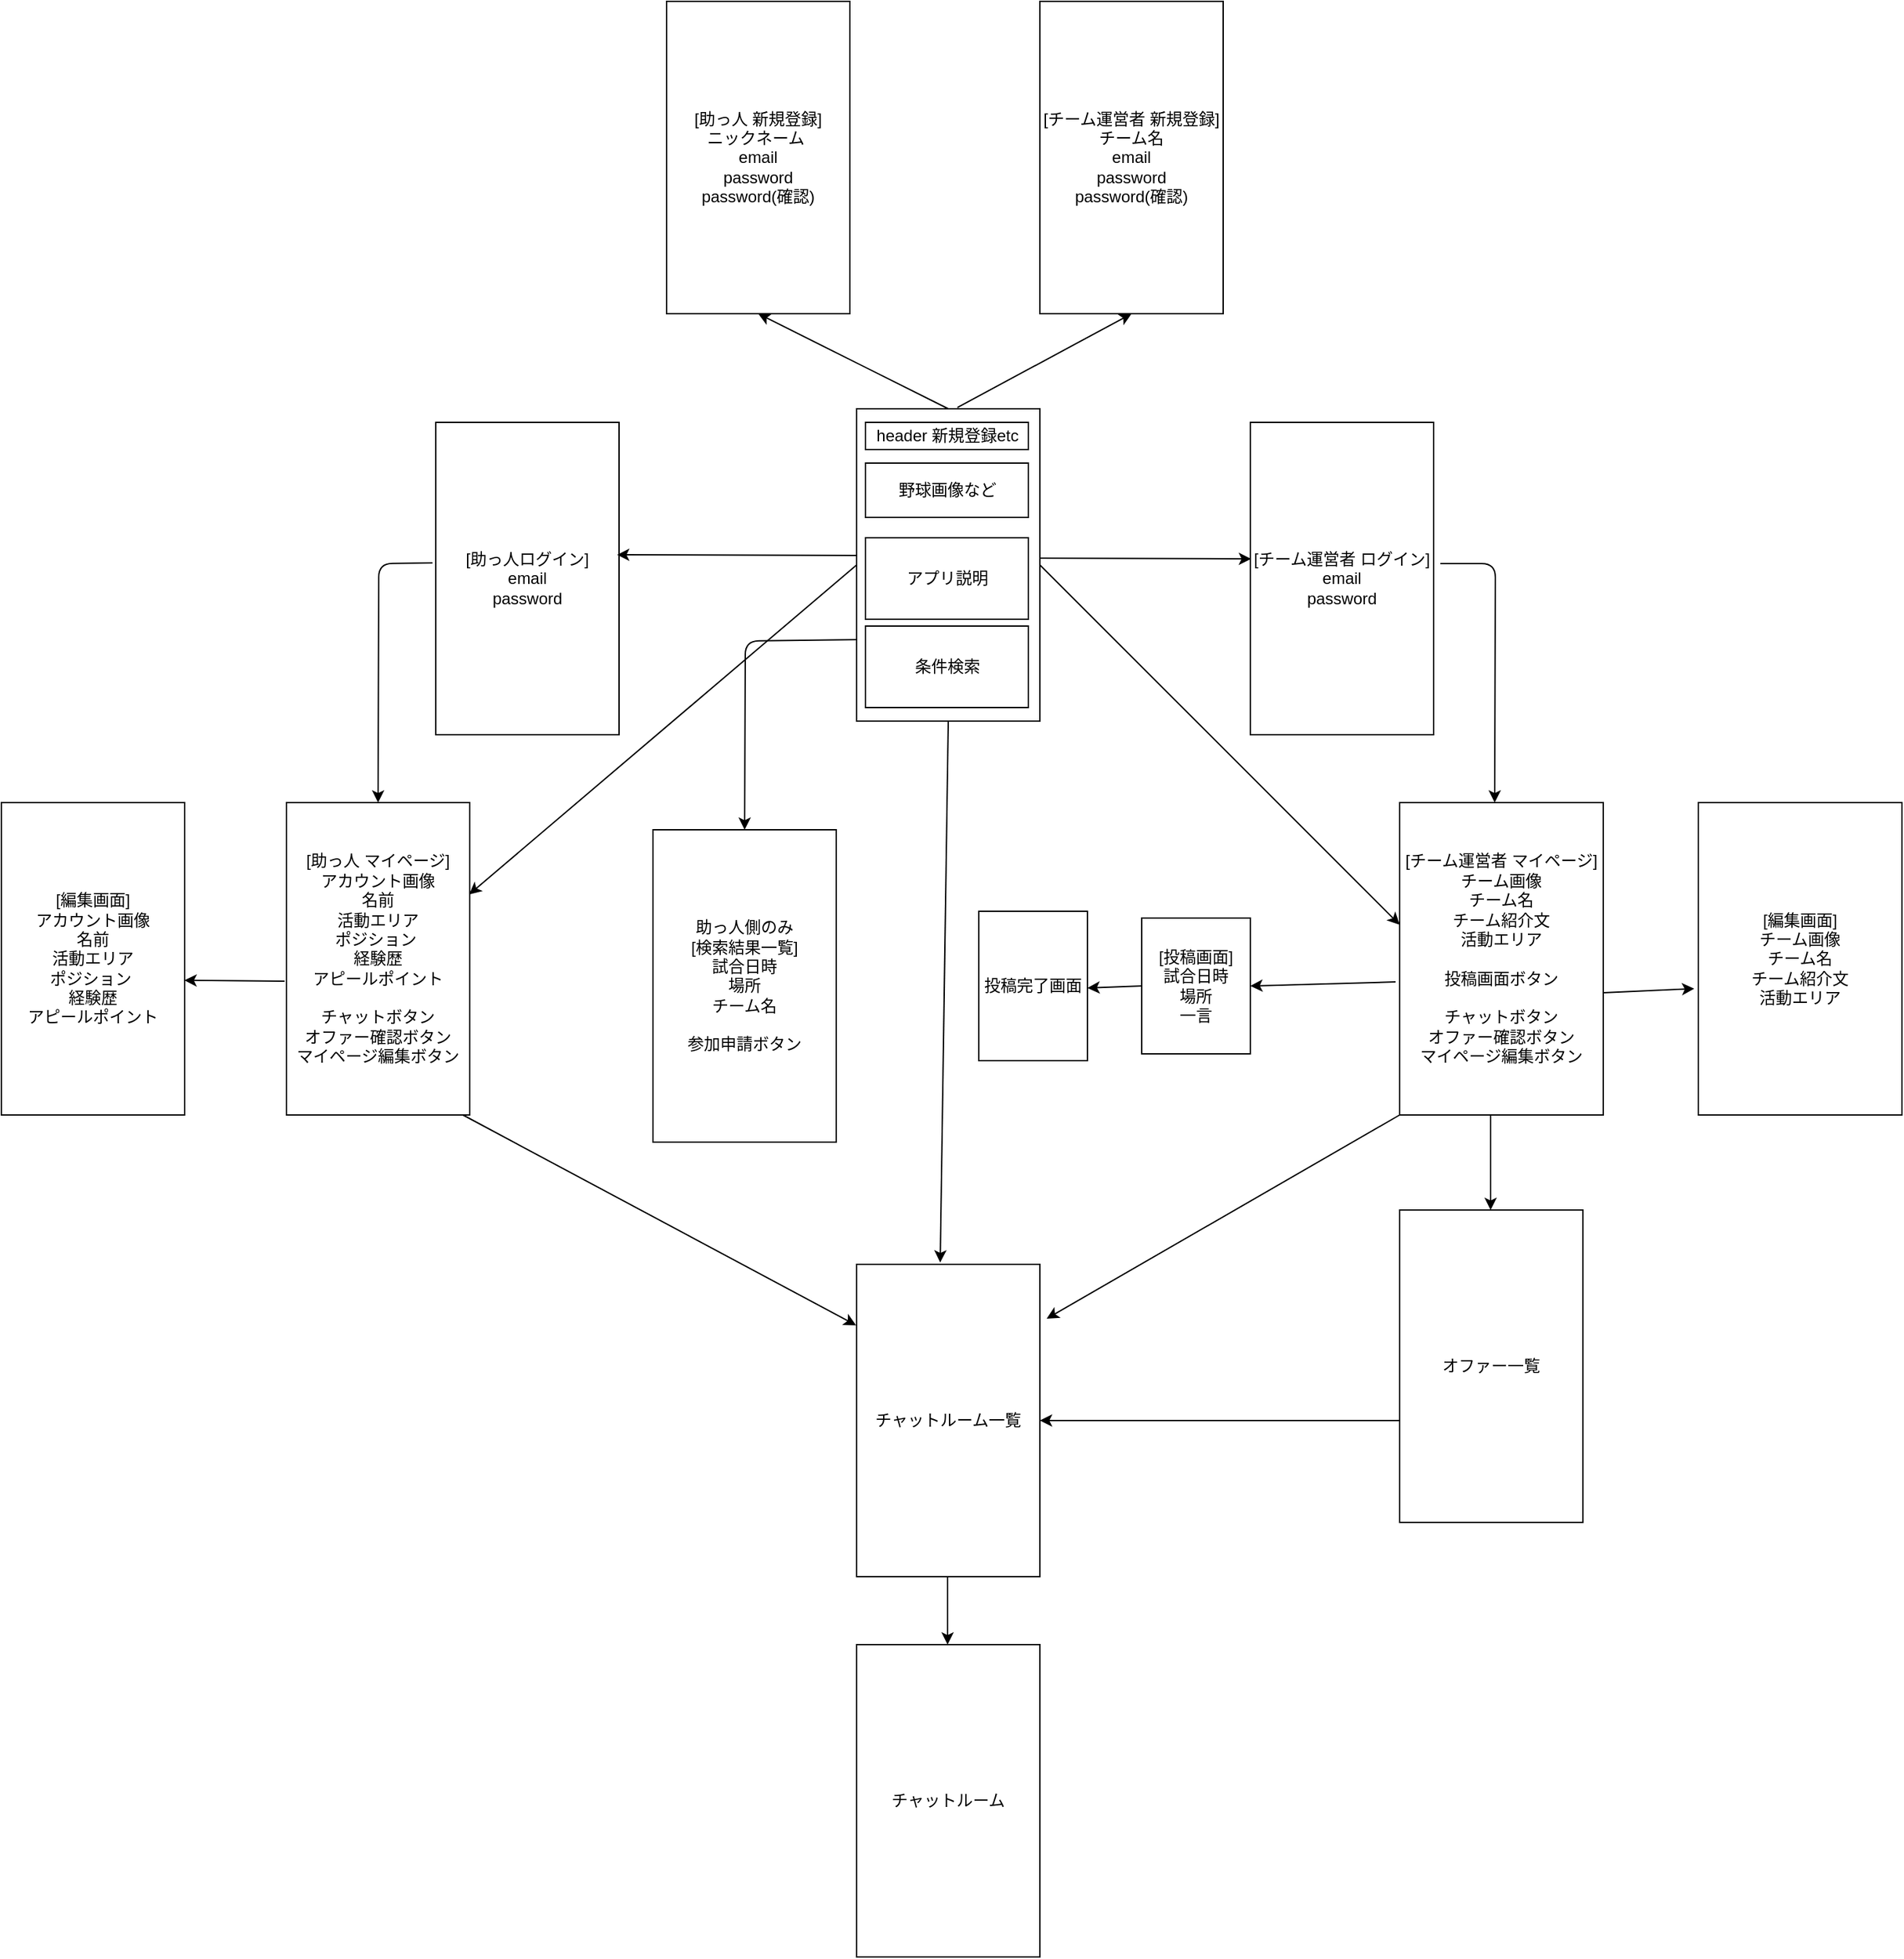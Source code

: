 <mxfile>
    <diagram id="UCk-Ia4SWXFIZYeY76kG" name="ページ1">
        <mxGraphModel dx="2544" dy="1748" grid="1" gridSize="10" guides="1" tooltips="1" connect="1" arrows="1" fold="1" page="1" pageScale="1" pageWidth="1169" pageHeight="827" math="0" shadow="0">
            <root>
                <mxCell id="0"/>
                <mxCell id="1" parent="0"/>
                <mxCell id="3" value="[チーム運営者 ログイン]&lt;br&gt;email&lt;br&gt;password" style="rounded=0;whiteSpace=wrap;html=1;" parent="1" vertex="1">
                    <mxGeometry x="830" y="60" width="135" height="230" as="geometry"/>
                </mxCell>
                <mxCell id="4" value="[助っ人ログイン]&lt;br&gt;email&lt;br&gt;password" style="rounded=0;whiteSpace=wrap;html=1;" parent="1" vertex="1">
                    <mxGeometry x="230" y="60" width="135" height="230" as="geometry"/>
                </mxCell>
                <mxCell id="5" value="助っ人側のみ&lt;br&gt;[検索結果一覧]&lt;br&gt;試合日時&lt;br&gt;場所&lt;br&gt;チーム名&lt;br&gt;&lt;br&gt;参加申請ボタン" style="rounded=0;whiteSpace=wrap;html=1;" parent="1" vertex="1">
                    <mxGeometry x="390" y="360" width="135" height="230" as="geometry"/>
                </mxCell>
                <mxCell id="6" value="[投稿画面]&lt;br&gt;試合日時&lt;br&gt;場所&lt;br&gt;一言" style="rounded=0;whiteSpace=wrap;html=1;" parent="1" vertex="1">
                    <mxGeometry x="750" y="425" width="80" height="100" as="geometry"/>
                </mxCell>
                <mxCell id="7" value="[助っ人 マイページ]&lt;br&gt;アカウント画像&lt;br&gt;名前&lt;br&gt;活動エリア&lt;br&gt;ポジション&amp;nbsp;&lt;br&gt;経験歴&lt;br&gt;アピールポイント&lt;br&gt;&lt;br&gt;チャットボタン&lt;br&gt;オファー確認ボタン&lt;br&gt;マイページ編集ボタン" style="rounded=0;whiteSpace=wrap;html=1;" parent="1" vertex="1">
                    <mxGeometry x="120" y="340" width="135" height="230" as="geometry"/>
                </mxCell>
                <mxCell id="8" value="[チーム運営者 マイページ]&lt;br&gt;チーム画像&lt;br&gt;チーム名&lt;br&gt;チーム紹介文&lt;br&gt;活動エリア&lt;br&gt;&lt;br&gt;投稿画面ボタン&lt;br&gt;&lt;br&gt;チャットボタン&lt;br&gt;オファー確認ボタン&lt;br&gt;マイページ編集ボタン" style="rounded=0;whiteSpace=wrap;html=1;" parent="1" vertex="1">
                    <mxGeometry x="940" y="340" width="150" height="230" as="geometry"/>
                </mxCell>
                <mxCell id="10" value="チャットルーム一覧" style="rounded=0;whiteSpace=wrap;html=1;" parent="1" vertex="1">
                    <mxGeometry x="540" y="680" width="135" height="230" as="geometry"/>
                </mxCell>
                <mxCell id="11" value="オファー一覧" style="rounded=0;whiteSpace=wrap;html=1;" parent="1" vertex="1">
                    <mxGeometry x="940" y="640" width="135" height="230" as="geometry"/>
                </mxCell>
                <mxCell id="15" value="" style="endArrow=classic;html=1;entryX=0.989;entryY=0.424;entryDx=0;entryDy=0;entryPerimeter=0;" parent="1" target="4" edge="1">
                    <mxGeometry width="50" height="50" relative="1" as="geometry">
                        <mxPoint x="540" y="158" as="sourcePoint"/>
                        <mxPoint x="410" y="120" as="targetPoint"/>
                    </mxGeometry>
                </mxCell>
                <mxCell id="16" value="" style="endArrow=classic;html=1;entryX=0.004;entryY=0.437;entryDx=0;entryDy=0;entryPerimeter=0;" parent="1" target="3" edge="1">
                    <mxGeometry width="50" height="50" relative="1" as="geometry">
                        <mxPoint x="675" y="160" as="sourcePoint"/>
                        <mxPoint x="725" y="110" as="targetPoint"/>
                    </mxGeometry>
                </mxCell>
                <mxCell id="17" value="" style="endArrow=classic;html=1;entryX=0.5;entryY=0;entryDx=0;entryDy=0;exitX=-0.018;exitY=0.45;exitDx=0;exitDy=0;exitPerimeter=0;" parent="1" source="4" target="7" edge="1">
                    <mxGeometry width="50" height="50" relative="1" as="geometry">
                        <mxPoint x="150" y="240" as="sourcePoint"/>
                        <mxPoint x="200" y="190" as="targetPoint"/>
                        <Array as="points">
                            <mxPoint x="188" y="164"/>
                        </Array>
                    </mxGeometry>
                </mxCell>
                <mxCell id="19" value="" style="endArrow=classic;html=1;exitX=1.037;exitY=0.452;exitDx=0;exitDy=0;exitPerimeter=0;" parent="1" source="3" edge="1">
                    <mxGeometry width="50" height="50" relative="1" as="geometry">
                        <mxPoint x="1050.07" y="163.5" as="sourcePoint"/>
                        <mxPoint x="1010" y="340" as="targetPoint"/>
                        <Array as="points">
                            <mxPoint x="1010.5" y="164"/>
                        </Array>
                    </mxGeometry>
                </mxCell>
                <mxCell id="20" value="" style="endArrow=classic;html=1;entryX=0.5;entryY=0;entryDx=0;entryDy=0;exitX=-0.018;exitY=0.45;exitDx=0;exitDy=0;exitPerimeter=0;" parent="1" target="5" edge="1">
                    <mxGeometry width="50" height="50" relative="1" as="geometry">
                        <mxPoint x="540" y="220" as="sourcePoint"/>
                        <mxPoint x="499.93" y="396.5" as="targetPoint"/>
                        <Array as="points">
                            <mxPoint x="458" y="221"/>
                        </Array>
                    </mxGeometry>
                </mxCell>
                <mxCell id="24" value="" style="endArrow=classic;html=1;exitX=-0.02;exitY=0.574;exitDx=0;exitDy=0;exitPerimeter=0;entryX=1;entryY=0.5;entryDx=0;entryDy=0;" parent="1" target="6" edge="1" source="8">
                    <mxGeometry width="50" height="50" relative="1" as="geometry">
                        <mxPoint x="830" y="480" as="sourcePoint"/>
                        <mxPoint x="880" y="540" as="targetPoint"/>
                    </mxGeometry>
                </mxCell>
                <mxCell id="27" value="" style="endArrow=classic;html=1;entryX=0.5;entryY=0;entryDx=0;entryDy=0;exitX=0.5;exitY=1;exitDx=0;exitDy=0;" parent="1" edge="1">
                    <mxGeometry width="50" height="50" relative="1" as="geometry">
                        <mxPoint x="1007" y="570" as="sourcePoint"/>
                        <mxPoint x="1007" y="640" as="targetPoint"/>
                    </mxGeometry>
                </mxCell>
                <mxCell id="28" value="" style="endArrow=classic;html=1;entryX=-0.003;entryY=0.195;entryDx=0;entryDy=0;entryPerimeter=0;" parent="1" target="10" edge="1">
                    <mxGeometry width="50" height="50" relative="1" as="geometry">
                        <mxPoint x="250" y="570" as="sourcePoint"/>
                        <mxPoint x="320" y="670" as="targetPoint"/>
                    </mxGeometry>
                </mxCell>
                <mxCell id="29" value="" style="endArrow=classic;html=1;exitX=0;exitY=1;exitDx=0;exitDy=0;" parent="1" source="8" edge="1">
                    <mxGeometry width="50" height="50" relative="1" as="geometry">
                        <mxPoint x="850" y="620" as="sourcePoint"/>
                        <mxPoint x="680" y="720" as="targetPoint"/>
                    </mxGeometry>
                </mxCell>
                <mxCell id="31" value="" style="endArrow=classic;html=1;entryX=1;entryY=0.5;entryDx=0;entryDy=0;" parent="1" target="10" edge="1">
                    <mxGeometry width="50" height="50" relative="1" as="geometry">
                        <mxPoint x="940" y="795" as="sourcePoint"/>
                        <mxPoint x="710" y="820" as="targetPoint"/>
                    </mxGeometry>
                </mxCell>
                <mxCell id="32" value="" style="endArrow=classic;html=1;entryX=0.456;entryY=-0.006;entryDx=0;entryDy=0;entryPerimeter=0;exitX=0.5;exitY=1;exitDx=0;exitDy=0;" parent="1" source="2" target="10" edge="1">
                    <mxGeometry width="50" height="50" relative="1" as="geometry">
                        <mxPoint x="600" y="450" as="sourcePoint"/>
                        <mxPoint x="650" y="400" as="targetPoint"/>
                    </mxGeometry>
                </mxCell>
                <mxCell id="33" value="" style="endArrow=classic;html=1;entryX=0.997;entryY=0.294;entryDx=0;entryDy=0;entryPerimeter=0;exitX=0;exitY=0.5;exitDx=0;exitDy=0;" parent="1" source="2" target="7" edge="1">
                    <mxGeometry width="50" height="50" relative="1" as="geometry">
                        <mxPoint x="415.94" y="60" as="sourcePoint"/>
                        <mxPoint x="410.0" y="448.62" as="targetPoint"/>
                    </mxGeometry>
                </mxCell>
                <mxCell id="34" value="" style="endArrow=classic;html=1;entryX=0;entryY=0.391;entryDx=0;entryDy=0;entryPerimeter=0;exitX=1;exitY=0.5;exitDx=0;exitDy=0;" parent="1" source="2" target="8" edge="1">
                    <mxGeometry width="50" height="50" relative="1" as="geometry">
                        <mxPoint x="810.4" y="210" as="sourcePoint"/>
                        <mxPoint x="524.995" y="442.62" as="targetPoint"/>
                    </mxGeometry>
                </mxCell>
                <mxCell id="36" value="チャットルーム" style="rounded=0;whiteSpace=wrap;html=1;" parent="1" vertex="1">
                    <mxGeometry x="540" y="960" width="135" height="230" as="geometry"/>
                </mxCell>
                <mxCell id="37" value="" style="endArrow=classic;html=1;" parent="1" edge="1">
                    <mxGeometry width="50" height="50" relative="1" as="geometry">
                        <mxPoint x="607" y="910" as="sourcePoint"/>
                        <mxPoint x="607" y="960" as="targetPoint"/>
                    </mxGeometry>
                </mxCell>
                <mxCell id="38" value="[助っ人 新規登録]&lt;br&gt;ニックネーム&amp;nbsp;&lt;br&gt;email&lt;br&gt;password&lt;br&gt;password(確認)" style="rounded=0;whiteSpace=wrap;html=1;" parent="1" vertex="1">
                    <mxGeometry x="400" y="-250" width="135" height="230" as="geometry"/>
                </mxCell>
                <mxCell id="39" value="" style="endArrow=classic;html=1;" parent="1" source="2" edge="1">
                    <mxGeometry width="50" height="50" relative="1" as="geometry">
                        <mxPoint x="600" y="140" as="sourcePoint"/>
                        <mxPoint x="650" y="90" as="targetPoint"/>
                    </mxGeometry>
                </mxCell>
                <mxCell id="2" value="" style="rounded=0;whiteSpace=wrap;html=1;" parent="1" vertex="1">
                    <mxGeometry x="540" y="50" width="135" height="230" as="geometry"/>
                </mxCell>
                <mxCell id="41" value="" style="endArrow=classic;html=1;entryX=0.5;entryY=1;entryDx=0;entryDy=0;exitX=0.5;exitY=0;exitDx=0;exitDy=0;" parent="1" source="2" target="38" edge="1">
                    <mxGeometry width="50" height="50" relative="1" as="geometry">
                        <mxPoint x="608" y="40" as="sourcePoint"/>
                        <mxPoint x="655.54" y="20.51" as="targetPoint"/>
                    </mxGeometry>
                </mxCell>
                <mxCell id="43" value="header 新規登録etc" style="rounded=0;whiteSpace=wrap;html=1;" parent="1" vertex="1">
                    <mxGeometry x="546.5" y="60" width="120" height="20" as="geometry"/>
                </mxCell>
                <mxCell id="44" value="野球画像など" style="rounded=0;whiteSpace=wrap;html=1;" parent="1" vertex="1">
                    <mxGeometry x="546.5" y="90" width="120" height="40" as="geometry"/>
                </mxCell>
                <mxCell id="45" value="アプリ説明" style="rounded=0;whiteSpace=wrap;html=1;" parent="1" vertex="1">
                    <mxGeometry x="546.5" y="145" width="120" height="60" as="geometry"/>
                </mxCell>
                <mxCell id="46" value="条件検索" style="rounded=0;whiteSpace=wrap;html=1;" parent="1" vertex="1">
                    <mxGeometry x="546.5" y="210" width="120" height="60" as="geometry"/>
                </mxCell>
                <mxCell id="49" value="[チーム運営者 新規登録]&lt;br&gt;チーム名&lt;br&gt;email&lt;br&gt;password&lt;br&gt;password(確認)" style="rounded=0;whiteSpace=wrap;html=1;" vertex="1" parent="1">
                    <mxGeometry x="675" y="-250" width="135" height="230" as="geometry"/>
                </mxCell>
                <mxCell id="50" value="" style="endArrow=classic;html=1;entryX=0.5;entryY=1;entryDx=0;entryDy=0;exitX=0.55;exitY=-0.004;exitDx=0;exitDy=0;exitPerimeter=0;" edge="1" parent="1" source="2" target="49">
                    <mxGeometry width="50" height="50" relative="1" as="geometry">
                        <mxPoint x="695" y="20" as="sourcePoint"/>
                        <mxPoint x="555" y="-50" as="targetPoint"/>
                    </mxGeometry>
                </mxCell>
                <mxCell id="51" value="[編集画面]&lt;br&gt;アカウント画像&lt;br&gt;名前&lt;br&gt;活動エリア&lt;br&gt;ポジション&amp;nbsp;&lt;br&gt;経験歴&lt;br&gt;アピールポイント" style="rounded=0;whiteSpace=wrap;html=1;" vertex="1" parent="1">
                    <mxGeometry x="-90" y="340" width="135" height="230" as="geometry"/>
                </mxCell>
                <mxCell id="52" value="" style="endArrow=classic;html=1;entryX=0.999;entryY=0.569;entryDx=0;entryDy=0;entryPerimeter=0;exitX=-0.01;exitY=0.572;exitDx=0;exitDy=0;exitPerimeter=0;" edge="1" parent="1" source="7" target="51">
                    <mxGeometry width="50" height="50" relative="1" as="geometry">
                        <mxPoint x="80" y="480" as="sourcePoint"/>
                        <mxPoint x="130" y="430" as="targetPoint"/>
                    </mxGeometry>
                </mxCell>
                <mxCell id="54" value="[編集画面]&lt;br&gt;チーム画像&lt;br&gt;チーム名&lt;br&gt;チーム紹介文&lt;br&gt;活動エリア" style="rounded=0;whiteSpace=wrap;html=1;" vertex="1" parent="1">
                    <mxGeometry x="1160" y="340" width="150" height="230" as="geometry"/>
                </mxCell>
                <mxCell id="55" value="" style="endArrow=classic;html=1;" edge="1" parent="1">
                    <mxGeometry width="50" height="50" relative="1" as="geometry">
                        <mxPoint x="1090" y="480" as="sourcePoint"/>
                        <mxPoint x="1157" y="477" as="targetPoint"/>
                        <Array as="points"/>
                    </mxGeometry>
                </mxCell>
                <mxCell id="56" value="投稿完了画面" style="rounded=0;whiteSpace=wrap;html=1;" vertex="1" parent="1">
                    <mxGeometry x="630" y="420" width="80" height="110" as="geometry"/>
                </mxCell>
                <mxCell id="57" value="" style="endArrow=classic;html=1;entryX=1;entryY=0.5;entryDx=0;entryDy=0;exitX=0;exitY=0.5;exitDx=0;exitDy=0;" edge="1" parent="1" source="6">
                    <mxGeometry width="50" height="50" relative="1" as="geometry">
                        <mxPoint x="740" y="476" as="sourcePoint"/>
                        <mxPoint x="710.0" y="476.49" as="targetPoint"/>
                    </mxGeometry>
                </mxCell>
            </root>
        </mxGraphModel>
    </diagram>
</mxfile>